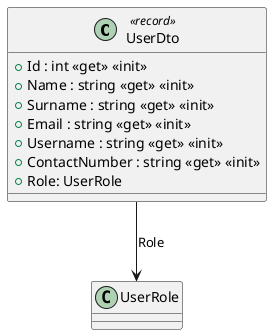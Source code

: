 @startuml
class UserDto <<record>> {
    + Id : int <<get>> <<init>>
    + Name : string <<get>> <<init>>
    + Surname : string <<get>> <<init>>
    + Email : string <<get>> <<init>>
    + Username : string <<get>> <<init>>
    + ContactNumber : string <<get>> <<init>>
    + Role: UserRole
}
UserDto --> UserRole : "Role"
@enduml
